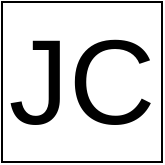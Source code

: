 <mxfile version="14.5.3" type="device"><diagram id="J769h6Z12pjw00sf2rtD" name="Page-1"><mxGraphModel dx="1422" dy="763" grid="1" gridSize="10" guides="1" tooltips="1" connect="1" arrows="1" fold="1" page="1" pageScale="1" pageWidth="827" pageHeight="1169" math="0" shadow="0"><root><mxCell id="0"/><mxCell id="1" parent="0"/><mxCell id="o27BLCvyyJUnBGLUck9_-1" value="&lt;font style=&quot;font-size: 60px&quot;&gt;JC&lt;/font&gt;" style="whiteSpace=wrap;html=1;aspect=fixed;fontSize=60;" vertex="1" parent="1"><mxGeometry x="40" y="40" width="80" height="80" as="geometry"/></mxCell></root></mxGraphModel></diagram></mxfile>